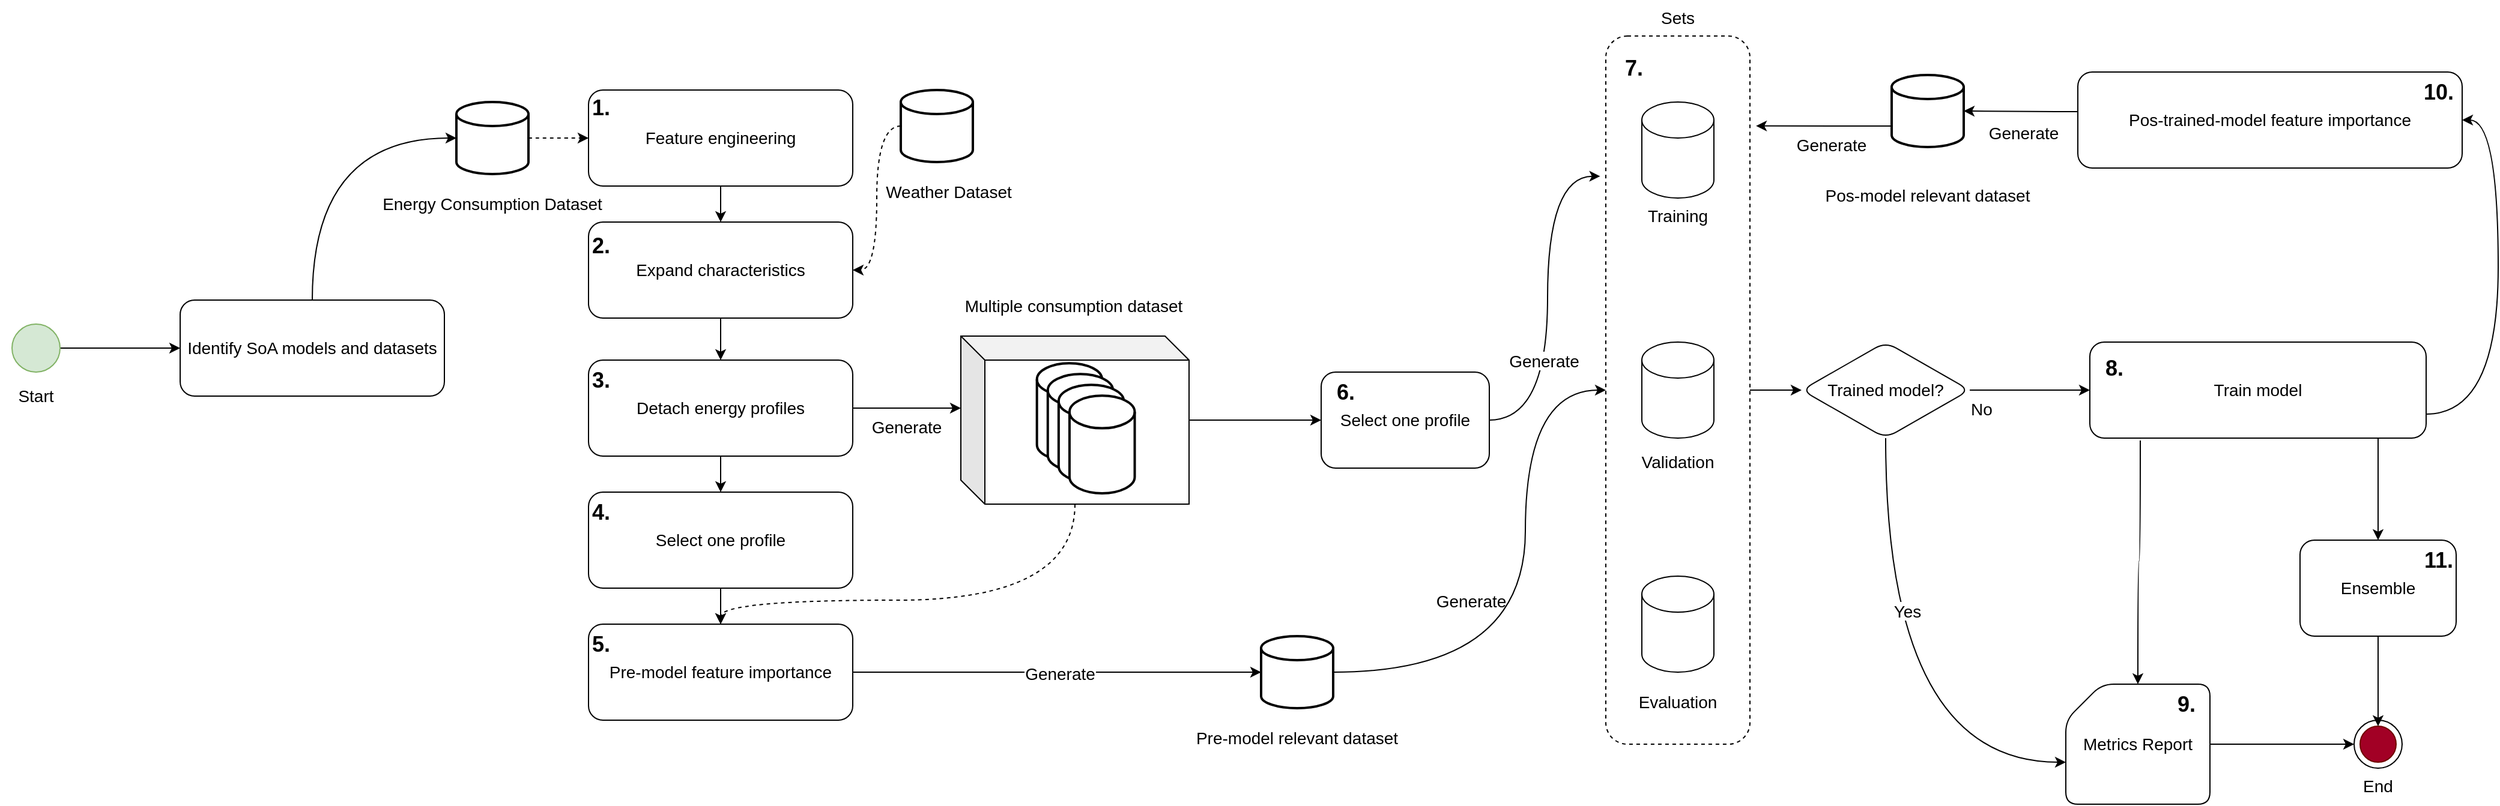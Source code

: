 <mxfile version="20.2.2" type="device" pages="2"><diagram id="8VVDty8L9c7Sc36ll0--" name="Page-1"><mxGraphModel dx="2790" dy="409" grid="1" gridSize="10" guides="1" tooltips="1" connect="1" arrows="1" fold="1" page="1" pageScale="1" pageWidth="2000" pageHeight="750" math="0" shadow="0"><root><mxCell id="0"/><mxCell id="1" parent="0"/><mxCell id="daziuVRdmqYRg4_HLzFx-127" value="" style="edgeStyle=orthogonalEdgeStyle;curved=1;rounded=1;orthogonalLoop=1;jettySize=auto;entryX=0;entryY=0.5;entryDx=0;entryDy=0;entryPerimeter=0;endArrow=classic;endFill=1;exitX=0.5;exitY=0;exitDx=0;exitDy=0;fontSize=14;" parent="1" source="daziuVRdmqYRg4_HLzFx-33" target="daziuVRdmqYRg4_HLzFx-35" edge="1"><mxGeometry relative="1" as="geometry"/></mxCell><mxCell id="daziuVRdmqYRg4_HLzFx-33" value="Identify SoA models and datasets" style="rounded=1;fontSize=14;whiteSpace=wrap;" parent="1" vertex="1"><mxGeometry x="80" y="310" width="220" height="80" as="geometry"/></mxCell><mxCell id="daziuVRdmqYRg4_HLzFx-43" value="" style="group;fontSize=14;whiteSpace=wrap;" parent="1" vertex="1" connectable="0"><mxGeometry x="310" y="145" width="130" height="100" as="geometry"/></mxCell><mxCell id="daziuVRdmqYRg4_HLzFx-35" value="" style="strokeWidth=2;shape=mxgraph.flowchart.database;rounded=1;fontSize=14;whiteSpace=wrap;" parent="daziuVRdmqYRg4_HLzFx-43" vertex="1"><mxGeometry width="60" height="60" as="geometry"/></mxCell><mxCell id="daziuVRdmqYRg4_HLzFx-41" value="Energy Consumption Dataset" style="text;strokeColor=none;fillColor=none;align=center;verticalAlign=middle;rounded=0;fontSize=14;whiteSpace=wrap;" parent="daziuVRdmqYRg4_HLzFx-43" vertex="1"><mxGeometry x="-70" y="70" width="200" height="30" as="geometry"/></mxCell><mxCell id="daziuVRdmqYRg4_HLzFx-45" value="" style="edgeStyle=orthogonalEdgeStyle;curved=1;rounded=1;orthogonalLoop=1;jettySize=auto;dashed=1;entryX=0;entryY=0.5;entryDx=0;entryDy=0;fontSize=14;" parent="1" source="daziuVRdmqYRg4_HLzFx-35" target="daziuVRdmqYRg4_HLzFx-49" edge="1"><mxGeometry relative="1" as="geometry"><mxPoint x="390" y="450.0" as="targetPoint"/></mxGeometry></mxCell><mxCell id="daziuVRdmqYRg4_HLzFx-55" value="" style="edgeStyle=orthogonalEdgeStyle;curved=1;rounded=1;orthogonalLoop=1;jettySize=auto;endArrow=classic;endFill=1;fontSize=14;" parent="1" source="daziuVRdmqYRg4_HLzFx-49" target="daziuVRdmqYRg4_HLzFx-50" edge="1"><mxGeometry relative="1" as="geometry"/></mxCell><mxCell id="daziuVRdmqYRg4_HLzFx-49" value="Feature engineering" style="rounded=1;fontSize=14;whiteSpace=wrap;" parent="1" vertex="1"><mxGeometry x="420" y="135" width="220" height="80" as="geometry"/></mxCell><mxCell id="daziuVRdmqYRg4_HLzFx-60" value="" style="edgeStyle=orthogonalEdgeStyle;curved=1;rounded=1;orthogonalLoop=1;jettySize=auto;entryX=0.5;entryY=0;entryDx=0;entryDy=0;endArrow=classic;endFill=1;fontSize=14;" parent="1" source="daziuVRdmqYRg4_HLzFx-50" target="daziuVRdmqYRg4_HLzFx-61" edge="1"><mxGeometry relative="1" as="geometry"><mxPoint x="530" y="385" as="targetPoint"/></mxGeometry></mxCell><mxCell id="daziuVRdmqYRg4_HLzFx-50" value="Expand characteristics" style="rounded=1;fontSize=14;whiteSpace=wrap;" parent="1" vertex="1"><mxGeometry x="420" y="245" width="220" height="80" as="geometry"/></mxCell><mxCell id="daziuVRdmqYRg4_HLzFx-51" value="" style="group;fontSize=14;whiteSpace=wrap;" parent="1" vertex="1" connectable="0"><mxGeometry x="680" y="135" width="90" height="100" as="geometry"/></mxCell><mxCell id="daziuVRdmqYRg4_HLzFx-52" value="" style="strokeWidth=2;shape=mxgraph.flowchart.database;rounded=1;fontSize=14;whiteSpace=wrap;" parent="daziuVRdmqYRg4_HLzFx-51" vertex="1"><mxGeometry width="60" height="60" as="geometry"/></mxCell><mxCell id="daziuVRdmqYRg4_HLzFx-53" value="Weather Dataset" style="text;strokeColor=none;fillColor=none;align=center;verticalAlign=middle;rounded=0;fontSize=14;whiteSpace=wrap;" parent="daziuVRdmqYRg4_HLzFx-51" vertex="1"><mxGeometry x="-20" y="70" width="120" height="30" as="geometry"/></mxCell><mxCell id="daziuVRdmqYRg4_HLzFx-54" value="" style="edgeStyle=orthogonalEdgeStyle;curved=1;rounded=1;orthogonalLoop=1;jettySize=auto;entryX=1;entryY=0.5;entryDx=0;entryDy=0;endArrow=classic;endFill=1;exitX=0;exitY=0.5;exitDx=0;exitDy=0;exitPerimeter=0;dashed=1;fontSize=14;" parent="1" source="daziuVRdmqYRg4_HLzFx-52" target="daziuVRdmqYRg4_HLzFx-50" edge="1"><mxGeometry relative="1" as="geometry"/></mxCell><mxCell id="daziuVRdmqYRg4_HLzFx-105" value="" style="edgeStyle=orthogonalEdgeStyle;curved=1;rounded=1;orthogonalLoop=1;jettySize=auto;entryX=0.5;entryY=0;entryDx=0;entryDy=0;endArrow=classic;endFill=1;fontSize=14;" parent="1" source="daziuVRdmqYRg4_HLzFx-61" target="daziuVRdmqYRg4_HLzFx-91" edge="1"><mxGeometry relative="1" as="geometry"/></mxCell><mxCell id="daziuVRdmqYRg4_HLzFx-150" value="" style="edgeStyle=orthogonalEdgeStyle;curved=1;rounded=1;orthogonalLoop=1;jettySize=auto;entryX=0;entryY=0;entryDx=0;entryDy=60;entryPerimeter=0;endArrow=classic;endFill=1;fontSize=14;" parent="1" source="daziuVRdmqYRg4_HLzFx-61" target="daziuVRdmqYRg4_HLzFx-80" edge="1"><mxGeometry relative="1" as="geometry"/></mxCell><mxCell id="daziuVRdmqYRg4_HLzFx-61" value="Detach energy profiles" style="rounded=1;fontSize=14;whiteSpace=wrap;" parent="1" vertex="1"><mxGeometry x="420" y="360" width="220" height="80" as="geometry"/></mxCell><mxCell id="daziuVRdmqYRg4_HLzFx-86" value="" style="group;fontSize=14;whiteSpace=wrap;" parent="1" vertex="1" connectable="0"><mxGeometry x="730" y="340" width="190" height="140" as="geometry"/></mxCell><mxCell id="daziuVRdmqYRg4_HLzFx-80" value="" style="shape=cube;boundedLbl=1;backgroundOutline=1;darkOpacity=0.05;darkOpacity2=0.1;rounded=1;fontSize=14;whiteSpace=wrap;" parent="daziuVRdmqYRg4_HLzFx-86" vertex="1"><mxGeometry width="190" height="140" as="geometry"/></mxCell><mxCell id="daziuVRdmqYRg4_HLzFx-85" value="" style="group;fontSize=14;whiteSpace=wrap;" parent="daziuVRdmqYRg4_HLzFx-86" vertex="1" connectable="0"><mxGeometry x="63.333" y="22.581" width="81.429" height="108.387" as="geometry"/></mxCell><mxCell id="daziuVRdmqYRg4_HLzFx-81" value="" style="strokeWidth=2;shape=mxgraph.flowchart.database;rounded=1;fontSize=14;whiteSpace=wrap;" parent="daziuVRdmqYRg4_HLzFx-85" vertex="1"><mxGeometry width="54.286" height="81.29" as="geometry"/></mxCell><mxCell id="daziuVRdmqYRg4_HLzFx-82" value="" style="strokeWidth=2;shape=mxgraph.flowchart.database;rounded=1;fontSize=14;whiteSpace=wrap;" parent="daziuVRdmqYRg4_HLzFx-85" vertex="1"><mxGeometry x="9.048" y="9.032" width="54.286" height="81.29" as="geometry"/></mxCell><mxCell id="daziuVRdmqYRg4_HLzFx-83" value="" style="strokeWidth=2;shape=mxgraph.flowchart.database;rounded=1;fontSize=14;whiteSpace=wrap;" parent="daziuVRdmqYRg4_HLzFx-85" vertex="1"><mxGeometry x="18.095" y="18.065" width="54.286" height="81.29" as="geometry"/></mxCell><mxCell id="daziuVRdmqYRg4_HLzFx-84" value="" style="strokeWidth=2;shape=mxgraph.flowchart.database;rounded=1;fontSize=14;whiteSpace=wrap;" parent="daziuVRdmqYRg4_HLzFx-85" vertex="1"><mxGeometry x="27.143" y="27.097" width="54.286" height="81.29" as="geometry"/></mxCell><mxCell id="daziuVRdmqYRg4_HLzFx-87" value="Multiple consumption dataset" style="text;strokeColor=none;fillColor=none;align=center;verticalAlign=middle;rounded=0;fontSize=14;whiteSpace=wrap;" parent="1" vertex="1"><mxGeometry x="708" y="300" width="232" height="30" as="geometry"/></mxCell><mxCell id="daziuVRdmqYRg4_HLzFx-106" value="" style="edgeStyle=orthogonalEdgeStyle;curved=1;rounded=1;orthogonalLoop=1;jettySize=auto;entryX=0.5;entryY=0;entryDx=0;entryDy=0;endArrow=classic;endFill=1;fontSize=14;" parent="1" source="daziuVRdmqYRg4_HLzFx-91" target="daziuVRdmqYRg4_HLzFx-94" edge="1"><mxGeometry relative="1" as="geometry"/></mxCell><mxCell id="daziuVRdmqYRg4_HLzFx-91" value="Select one profile" style="rounded=1;fontSize=14;whiteSpace=wrap;" parent="1" vertex="1"><mxGeometry x="420" y="470" width="220" height="80" as="geometry"/></mxCell><mxCell id="daziuVRdmqYRg4_HLzFx-155" value="" style="edgeStyle=orthogonalEdgeStyle;curved=1;rounded=1;orthogonalLoop=1;jettySize=auto;entryX=0;entryY=0.5;entryDx=0;entryDy=0;entryPerimeter=0;endArrow=classic;endFill=1;fontSize=14;" parent="1" source="daziuVRdmqYRg4_HLzFx-94" target="daziuVRdmqYRg4_HLzFx-103" edge="1"><mxGeometry relative="1" as="geometry"/></mxCell><mxCell id="daziuVRdmqYRg4_HLzFx-156" value="Generate" style="edgeLabel;align=center;verticalAlign=middle;resizable=0;points=[];fontSize=14;" parent="daziuVRdmqYRg4_HLzFx-155" vertex="1" connectable="0"><mxGeometry x="-0.121" y="-3" relative="1" as="geometry"><mxPoint x="23" y="-3" as="offset"/></mxGeometry></mxCell><mxCell id="daziuVRdmqYRg4_HLzFx-94" value="Pre-model feature importance" style="rounded=1;fontSize=14;whiteSpace=wrap;" parent="1" vertex="1"><mxGeometry x="420" y="580" width="220" height="80" as="geometry"/></mxCell><mxCell id="daziuVRdmqYRg4_HLzFx-102" value="" style="group;fontSize=14;whiteSpace=wrap;" parent="1" vertex="1" connectable="0"><mxGeometry x="980" y="590" width="120" height="100" as="geometry"/></mxCell><mxCell id="daziuVRdmqYRg4_HLzFx-103" value="" style="strokeWidth=2;shape=mxgraph.flowchart.database;rounded=1;fontSize=14;whiteSpace=wrap;" parent="daziuVRdmqYRg4_HLzFx-102" vertex="1"><mxGeometry width="60" height="60" as="geometry"/></mxCell><mxCell id="daziuVRdmqYRg4_HLzFx-104" value="Pre-model relevant dataset" style="text;strokeColor=none;fillColor=none;align=center;verticalAlign=middle;rounded=0;fontSize=14;whiteSpace=wrap;" parent="daziuVRdmqYRg4_HLzFx-102" vertex="1"><mxGeometry x="-60" y="70" width="180" height="30" as="geometry"/></mxCell><mxCell id="daziuVRdmqYRg4_HLzFx-110" value="" style="edgeStyle=orthogonalEdgeStyle;curved=1;rounded=1;orthogonalLoop=1;jettySize=auto;entryX=0.5;entryY=0;entryDx=0;entryDy=0;dashed=1;endArrow=classic;endFill=1;fontSize=14;" parent="1" source="daziuVRdmqYRg4_HLzFx-80" target="daziuVRdmqYRg4_HLzFx-94" edge="1"><mxGeometry relative="1" as="geometry"><Array as="points"><mxPoint x="825" y="560"/><mxPoint x="530" y="560"/></Array></mxGeometry></mxCell><mxCell id="daziuVRdmqYRg4_HLzFx-136" value="" style="edgeStyle=orthogonalEdgeStyle;curved=1;rounded=1;orthogonalLoop=1;jettySize=auto;entryX=0;entryY=0.5;entryDx=0;entryDy=0;endArrow=classic;endFill=1;fontSize=14;" parent="1" source="daziuVRdmqYRg4_HLzFx-111" target="daziuVRdmqYRg4_HLzFx-129" edge="1"><mxGeometry relative="1" as="geometry"/></mxCell><mxCell id="daziuVRdmqYRg4_HLzFx-111" value="" style="rounded=1;dashed=1;rotation=0;fontSize=14;whiteSpace=wrap;" parent="1" vertex="1"><mxGeometry x="1267" y="90" width="120" height="590" as="geometry"/></mxCell><mxCell id="daziuVRdmqYRg4_HLzFx-153" value="" style="edgeStyle=orthogonalEdgeStyle;curved=1;rounded=1;orthogonalLoop=1;jettySize=auto;endArrow=classic;endFill=1;entryX=-0.039;entryY=0.198;entryDx=0;entryDy=0;entryPerimeter=0;fontSize=14;" parent="1" source="daziuVRdmqYRg4_HLzFx-112" target="daziuVRdmqYRg4_HLzFx-111" edge="1"><mxGeometry relative="1" as="geometry"/></mxCell><mxCell id="daziuVRdmqYRg4_HLzFx-154" value="Generate" style="edgeLabel;align=center;verticalAlign=middle;resizable=0;points=[];fontSize=14;" parent="daziuVRdmqYRg4_HLzFx-153" vertex="1" connectable="0"><mxGeometry x="-0.33" y="3" relative="1" as="geometry"><mxPoint as="offset"/></mxGeometry></mxCell><mxCell id="daziuVRdmqYRg4_HLzFx-112" value="Select one profile" style="rounded=1;fontSize=14;whiteSpace=wrap;" parent="1" vertex="1"><mxGeometry x="1030" y="370" width="140" height="80" as="geometry"/></mxCell><mxCell id="daziuVRdmqYRg4_HLzFx-118" value="" style="shape=cylinder3;boundedLbl=1;backgroundOutline=1;size=15;rounded=1;fontSize=14;whiteSpace=wrap;" parent="1" vertex="1"><mxGeometry x="1297" y="145" width="60" height="80" as="geometry"/></mxCell><mxCell id="daziuVRdmqYRg4_HLzFx-119" value="" style="shape=cylinder3;boundedLbl=1;backgroundOutline=1;size=15;rounded=1;fontSize=14;whiteSpace=wrap;" parent="1" vertex="1"><mxGeometry x="1297" y="345" width="60" height="80" as="geometry"/></mxCell><mxCell id="daziuVRdmqYRg4_HLzFx-120" value="" style="shape=cylinder3;boundedLbl=1;backgroundOutline=1;size=15;rounded=1;fontSize=14;whiteSpace=wrap;" parent="1" vertex="1"><mxGeometry x="1297" y="540" width="60" height="80" as="geometry"/></mxCell><mxCell id="daziuVRdmqYRg4_HLzFx-123" value="Sets" style="text;strokeColor=none;fillColor=none;align=center;verticalAlign=middle;rounded=0;fontSize=14;whiteSpace=wrap;" parent="1" vertex="1"><mxGeometry x="1297" y="60" width="60" height="30" as="geometry"/></mxCell><mxCell id="daziuVRdmqYRg4_HLzFx-124" value="Training" style="text;strokeColor=none;fillColor=none;align=center;verticalAlign=middle;rounded=0;fontSize=14;whiteSpace=wrap;" parent="1" vertex="1"><mxGeometry x="1297" y="225" width="60" height="30" as="geometry"/></mxCell><mxCell id="daziuVRdmqYRg4_HLzFx-125" value="Validation" style="text;strokeColor=none;fillColor=none;align=center;verticalAlign=middle;rounded=0;fontSize=14;whiteSpace=wrap;" parent="1" vertex="1"><mxGeometry x="1297" y="430" width="60" height="30" as="geometry"/></mxCell><mxCell id="daziuVRdmqYRg4_HLzFx-126" value="Evaluation" style="text;strokeColor=none;fillColor=none;align=center;verticalAlign=middle;rounded=0;fontSize=14;whiteSpace=wrap;" parent="1" vertex="1"><mxGeometry x="1297" y="630" width="60" height="30" as="geometry"/></mxCell><mxCell id="daziuVRdmqYRg4_HLzFx-139" value="" style="edgeStyle=orthogonalEdgeStyle;curved=1;rounded=1;orthogonalLoop=1;jettySize=auto;endArrow=classic;endFill=1;fontSize=14;exitX=0.15;exitY=1.025;exitDx=0;exitDy=0;exitPerimeter=0;" parent="1" source="daziuVRdmqYRg4_HLzFx-128" target="daziuVRdmqYRg4_HLzFx-148" edge="1"><mxGeometry relative="1" as="geometry"><mxPoint x="1700" y="560.0" as="targetPoint"/></mxGeometry></mxCell><mxCell id="daziuVRdmqYRg4_HLzFx-149" value="" style="edgeStyle=orthogonalEdgeStyle;curved=1;rounded=1;orthogonalLoop=1;jettySize=auto;entryX=1;entryY=0.5;entryDx=0;entryDy=0;endArrow=classic;endFill=1;exitX=1;exitY=0.75;exitDx=0;exitDy=0;" parent="1" source="daziuVRdmqYRg4_HLzFx-128" target="daziuVRdmqYRg4_HLzFx-132" edge="1"><mxGeometry relative="1" as="geometry"><Array as="points"><mxPoint x="2010" y="405"/><mxPoint x="2010" y="160"/></Array></mxGeometry></mxCell><mxCell id="gOKuqeI4Uax0LnD0tywH-5" style="edgeStyle=orthogonalEdgeStyle;rounded=0;orthogonalLoop=1;jettySize=auto;html=1;entryX=0.5;entryY=0;entryDx=0;entryDy=0;" edge="1" parent="1" source="daziuVRdmqYRg4_HLzFx-128" target="gOKuqeI4Uax0LnD0tywH-1"><mxGeometry relative="1" as="geometry"><Array as="points"><mxPoint x="1910" y="440"/><mxPoint x="1910" y="440"/></Array></mxGeometry></mxCell><mxCell id="daziuVRdmqYRg4_HLzFx-128" value="Train model" style="rounded=1;fontSize=14;whiteSpace=wrap;" parent="1" vertex="1"><mxGeometry x="1670" y="345" width="280" height="80" as="geometry"/></mxCell><mxCell id="daziuVRdmqYRg4_HLzFx-137" value="" style="edgeStyle=orthogonalEdgeStyle;curved=1;rounded=1;orthogonalLoop=1;jettySize=auto;entryX=0;entryY=0;entryDx=0;entryDy=65;endArrow=classic;endFill=1;exitX=0.5;exitY=1;exitDx=0;exitDy=0;entryPerimeter=0;fontSize=14;" parent="1" source="daziuVRdmqYRg4_HLzFx-129" target="daziuVRdmqYRg4_HLzFx-148" edge="1"><mxGeometry relative="1" as="geometry"><mxPoint x="1630" y="600.0" as="targetPoint"/></mxGeometry></mxCell><mxCell id="daziuVRdmqYRg4_HLzFx-146" value="Yes" style="edgeLabel;align=center;verticalAlign=middle;resizable=0;points=[];fontSize=14;" parent="daziuVRdmqYRg4_HLzFx-137" vertex="1" connectable="0"><mxGeometry x="-0.318" y="18" relative="1" as="geometry"><mxPoint as="offset"/></mxGeometry></mxCell><mxCell id="daziuVRdmqYRg4_HLzFx-138" value="" style="edgeStyle=orthogonalEdgeStyle;curved=1;rounded=1;orthogonalLoop=1;jettySize=auto;entryX=0;entryY=0.5;entryDx=0;entryDy=0;endArrow=classic;endFill=1;fontSize=14;" parent="1" source="daziuVRdmqYRg4_HLzFx-129" target="daziuVRdmqYRg4_HLzFx-128" edge="1"><mxGeometry relative="1" as="geometry"/></mxCell><mxCell id="daziuVRdmqYRg4_HLzFx-129" value="Trained model?" style="rhombus;rounded=1;fontSize=14;whiteSpace=wrap;" parent="1" vertex="1"><mxGeometry x="1430" y="345" width="140" height="80" as="geometry"/></mxCell><mxCell id="daziuVRdmqYRg4_HLzFx-159" value="" style="edgeStyle=orthogonalEdgeStyle;curved=1;rounded=1;orthogonalLoop=1;jettySize=auto;entryX=1;entryY=0.5;entryDx=0;entryDy=0;entryPerimeter=0;endArrow=classic;endFill=1;fontSize=14;" parent="1" source="daziuVRdmqYRg4_HLzFx-132" target="daziuVRdmqYRg4_HLzFx-134" edge="1"><mxGeometry relative="1" as="geometry"><Array as="points"><mxPoint x="1620" y="153"/><mxPoint x="1620" y="153"/></Array></mxGeometry></mxCell><mxCell id="daziuVRdmqYRg4_HLzFx-132" value="Pos-trained-model feature importance" style="rounded=1;fontSize=14;whiteSpace=wrap;" parent="1" vertex="1"><mxGeometry x="1660" y="120" width="320" height="80" as="geometry"/></mxCell><mxCell id="daziuVRdmqYRg4_HLzFx-133" value="" style="group;fontSize=14;whiteSpace=wrap;" parent="1" vertex="1" connectable="0"><mxGeometry x="1505" y="122.5" width="130" height="115" as="geometry"/></mxCell><mxCell id="daziuVRdmqYRg4_HLzFx-134" value="" style="strokeWidth=2;shape=mxgraph.flowchart.database;rounded=1;fontSize=14;whiteSpace=wrap;" parent="daziuVRdmqYRg4_HLzFx-133" vertex="1"><mxGeometry width="60" height="60" as="geometry"/></mxCell><mxCell id="daziuVRdmqYRg4_HLzFx-135" value="Pos-model relevant dataset" style="text;strokeColor=none;fillColor=none;align=center;verticalAlign=middle;rounded=0;fontSize=14;whiteSpace=wrap;" parent="daziuVRdmqYRg4_HLzFx-133" vertex="1"><mxGeometry x="-70" y="85" width="200" height="30" as="geometry"/></mxCell><mxCell id="daziuVRdmqYRg4_HLzFx-147" value="No" style="text;align=center;verticalAlign=middle;resizable=0;points=[];autosize=1;strokeColor=none;fillColor=none;fontSize=14;" parent="1" vertex="1"><mxGeometry x="1565" y="390" width="30" height="20" as="geometry"/></mxCell><mxCell id="FNtQi8-m2XDoJdBZexKS-7" style="edgeStyle=orthogonalEdgeStyle;rounded=0;orthogonalLoop=1;jettySize=auto;html=0;entryX=0;entryY=0.5;entryDx=0;entryDy=0;fontSize=14;" parent="1" source="daziuVRdmqYRg4_HLzFx-148" target="FNtQi8-m2XDoJdBZexKS-9" edge="1"><mxGeometry relative="1" as="geometry"><mxPoint x="1970" y="610" as="targetPoint"/></mxGeometry></mxCell><mxCell id="daziuVRdmqYRg4_HLzFx-148" value="Metrics Report" style="shape=card;rounded=1;fontSize=14;whiteSpace=wrap;" parent="1" vertex="1"><mxGeometry x="1650" y="630" width="120" height="100" as="geometry"/></mxCell><mxCell id="daziuVRdmqYRg4_HLzFx-151" value="Generate" style="text;align=center;verticalAlign=middle;resizable=0;points=[];autosize=1;strokeColor=none;fillColor=none;fontSize=14;" parent="1" vertex="1"><mxGeometry x="650" y="405" width="70" height="20" as="geometry"/></mxCell><mxCell id="daziuVRdmqYRg4_HLzFx-152" value="" style="edgeStyle=orthogonalEdgeStyle;curved=1;rounded=1;orthogonalLoop=1;jettySize=auto;entryX=0;entryY=0.5;entryDx=0;entryDy=0;endArrow=classic;endFill=1;fontSize=14;" parent="1" source="daziuVRdmqYRg4_HLzFx-80" target="daziuVRdmqYRg4_HLzFx-112" edge="1"><mxGeometry relative="1" as="geometry"/></mxCell><mxCell id="daziuVRdmqYRg4_HLzFx-157" value="" style="edgeStyle=orthogonalEdgeStyle;curved=1;rounded=1;orthogonalLoop=1;jettySize=auto;endArrow=classic;endFill=1;fontSize=14;" parent="1" source="daziuVRdmqYRg4_HLzFx-103" target="daziuVRdmqYRg4_HLzFx-111" edge="1"><mxGeometry relative="1" as="geometry"><Array as="points"><mxPoint x="1200" y="620"/><mxPoint x="1200" y="385"/></Array></mxGeometry></mxCell><mxCell id="daziuVRdmqYRg4_HLzFx-158" value="Generate" style="text;align=center;verticalAlign=middle;resizable=0;points=[];autosize=1;strokeColor=none;fillColor=none;fontSize=14;" parent="1" vertex="1"><mxGeometry x="1120" y="550" width="70" height="20" as="geometry"/></mxCell><mxCell id="daziuVRdmqYRg4_HLzFx-160" value="Generate" style="text;align=center;verticalAlign=middle;resizable=0;points=[];autosize=1;strokeColor=none;fillColor=none;fontSize=14;" parent="1" vertex="1"><mxGeometry x="1580" y="160" width="70" height="20" as="geometry"/></mxCell><mxCell id="daziuVRdmqYRg4_HLzFx-161" value="" style="edgeStyle=orthogonalEdgeStyle;curved=1;rounded=1;orthogonalLoop=1;jettySize=auto;endArrow=classic;endFill=1;entryX=1.042;entryY=0.127;entryDx=0;entryDy=0;entryPerimeter=0;fontSize=14;" parent="1" source="daziuVRdmqYRg4_HLzFx-134" target="daziuVRdmqYRg4_HLzFx-111" edge="1"><mxGeometry relative="1" as="geometry"><Array as="points"><mxPoint x="1480" y="165"/><mxPoint x="1480" y="165"/></Array></mxGeometry></mxCell><mxCell id="daziuVRdmqYRg4_HLzFx-162" value="Generate" style="text;align=center;verticalAlign=middle;resizable=0;points=[];autosize=1;strokeColor=none;fillColor=none;fontSize=14;" parent="1" vertex="1"><mxGeometry x="1420" y="170" width="70" height="20" as="geometry"/></mxCell><mxCell id="FNtQi8-m2XDoJdBZexKS-6" style="edgeStyle=orthogonalEdgeStyle;rounded=0;orthogonalLoop=1;jettySize=auto;html=0;entryX=0;entryY=0.5;entryDx=0;entryDy=0;fontSize=14;" parent="1" source="FNtQi8-m2XDoJdBZexKS-5" target="daziuVRdmqYRg4_HLzFx-33" edge="1"><mxGeometry relative="1" as="geometry"/></mxCell><mxCell id="FNtQi8-m2XDoJdBZexKS-5" value="" style="ellipse;whiteSpace=wrap;html=1;aspect=fixed;fontSize=14;fillColor=#d5e8d4;strokeColor=#82b366;" parent="1" vertex="1"><mxGeometry x="-60" y="330" width="40" height="40" as="geometry"/></mxCell><mxCell id="FNtQi8-m2XDoJdBZexKS-8" value="Start" style="text;html=1;strokeColor=none;fillColor=none;align=center;verticalAlign=middle;whiteSpace=wrap;rounded=0;fontSize=14;" parent="1" vertex="1"><mxGeometry x="-70" y="375" width="60" height="30" as="geometry"/></mxCell><mxCell id="FNtQi8-m2XDoJdBZexKS-11" value="" style="group" parent="1" vertex="1" connectable="0"><mxGeometry x="1890" y="660" width="40" height="40" as="geometry"/></mxCell><mxCell id="FNtQi8-m2XDoJdBZexKS-9" value="" style="ellipse;whiteSpace=wrap;html=1;aspect=fixed;fontSize=14;" parent="FNtQi8-m2XDoJdBZexKS-11" vertex="1"><mxGeometry width="40" height="40" as="geometry"/></mxCell><mxCell id="FNtQi8-m2XDoJdBZexKS-10" value="" style="ellipse;whiteSpace=wrap;html=1;aspect=fixed;fontSize=14;fillColor=#a20025;strokeColor=#6F0000;fontColor=#ffffff;" parent="FNtQi8-m2XDoJdBZexKS-11" vertex="1"><mxGeometry x="5" y="5" width="30" height="30" as="geometry"/></mxCell><mxCell id="FNtQi8-m2XDoJdBZexKS-13" value="End" style="text;html=1;strokeColor=none;fillColor=none;align=center;verticalAlign=middle;whiteSpace=wrap;rounded=0;fontSize=14;" parent="1" vertex="1"><mxGeometry x="1880" y="700" width="60" height="30" as="geometry"/></mxCell><mxCell id="AbvZRNMZl8T1Z0Is53i1-1" value="&lt;font style=&quot;font-size: 18px;&quot;&gt;1.&lt;/font&gt;" style="text;strokeColor=none;fillColor=none;html=1;fontSize=24;fontStyle=1;verticalAlign=middle;align=center;" parent="1" vertex="1"><mxGeometry x="400" y="122.5" width="60" height="50" as="geometry"/></mxCell><mxCell id="AbvZRNMZl8T1Z0Is53i1-2" value="&lt;font style=&quot;font-size: 18px;&quot;&gt;2.&lt;/font&gt;" style="text;strokeColor=none;fillColor=none;html=1;fontSize=24;fontStyle=1;verticalAlign=middle;align=center;" parent="1" vertex="1"><mxGeometry x="400" y="237.5" width="60" height="50" as="geometry"/></mxCell><mxCell id="AbvZRNMZl8T1Z0Is53i1-3" value="&lt;font style=&quot;font-size: 18px;&quot;&gt;3.&lt;/font&gt;" style="text;strokeColor=none;fillColor=none;html=1;fontSize=24;fontStyle=1;verticalAlign=middle;align=center;" parent="1" vertex="1"><mxGeometry x="400" y="350" width="60" height="50" as="geometry"/></mxCell><mxCell id="AbvZRNMZl8T1Z0Is53i1-4" value="&lt;font style=&quot;font-size: 18px;&quot;&gt;4.&lt;/font&gt;" style="text;strokeColor=none;fillColor=none;html=1;fontSize=24;fontStyle=1;verticalAlign=middle;align=center;" parent="1" vertex="1"><mxGeometry x="400" y="460" width="60" height="50" as="geometry"/></mxCell><mxCell id="AbvZRNMZl8T1Z0Is53i1-5" value="&lt;font style=&quot;font-size: 18px;&quot;&gt;5.&lt;/font&gt;" style="text;strokeColor=none;fillColor=none;html=1;fontSize=24;fontStyle=1;verticalAlign=middle;align=center;" parent="1" vertex="1"><mxGeometry x="400" y="570" width="60" height="50" as="geometry"/></mxCell><mxCell id="AbvZRNMZl8T1Z0Is53i1-6" value="&lt;font style=&quot;font-size: 18px;&quot;&gt;6.&lt;/font&gt;" style="text;strokeColor=none;fillColor=none;html=1;fontSize=24;fontStyle=1;verticalAlign=middle;align=center;" parent="1" vertex="1"><mxGeometry x="1020" y="360" width="60" height="50" as="geometry"/></mxCell><mxCell id="AbvZRNMZl8T1Z0Is53i1-7" value="&lt;font style=&quot;font-size: 18px;&quot;&gt;7.&lt;/font&gt;" style="text;strokeColor=none;fillColor=none;html=1;fontSize=24;fontStyle=1;verticalAlign=middle;align=center;" parent="1" vertex="1"><mxGeometry x="1260" y="90" width="60" height="50" as="geometry"/></mxCell><mxCell id="AbvZRNMZl8T1Z0Is53i1-8" value="&lt;font style=&quot;font-size: 18px;&quot;&gt;8.&lt;/font&gt;" style="text;strokeColor=none;fillColor=none;html=1;fontSize=24;fontStyle=1;verticalAlign=middle;align=center;" parent="1" vertex="1"><mxGeometry x="1660" y="340" width="60" height="50" as="geometry"/></mxCell><mxCell id="AbvZRNMZl8T1Z0Is53i1-9" value="&lt;font style=&quot;font-size: 18px;&quot;&gt;9.&lt;/font&gt;" style="text;strokeColor=none;fillColor=none;html=1;fontSize=24;fontStyle=1;verticalAlign=middle;align=center;" parent="1" vertex="1"><mxGeometry x="1720" y="620" width="60" height="50" as="geometry"/></mxCell><mxCell id="AbvZRNMZl8T1Z0Is53i1-10" value="&lt;font style=&quot;font-size: 18px;&quot;&gt;10.&lt;/font&gt;" style="text;strokeColor=none;fillColor=none;html=1;fontSize=24;fontStyle=1;verticalAlign=middle;align=center;" parent="1" vertex="1"><mxGeometry x="1930" y="110" width="60" height="50" as="geometry"/></mxCell><mxCell id="gOKuqeI4Uax0LnD0tywH-6" style="edgeStyle=orthogonalEdgeStyle;rounded=0;orthogonalLoop=1;jettySize=auto;html=1;entryX=0.5;entryY=0;entryDx=0;entryDy=0;" edge="1" parent="1" source="gOKuqeI4Uax0LnD0tywH-1" target="FNtQi8-m2XDoJdBZexKS-10"><mxGeometry relative="1" as="geometry"/></mxCell><mxCell id="gOKuqeI4Uax0LnD0tywH-1" value="Ensemble" style="rounded=1;fontSize=14;whiteSpace=wrap;" vertex="1" parent="1"><mxGeometry x="1845" y="510" width="130" height="80" as="geometry"/></mxCell><mxCell id="S-_qc2TFRVsSYwg-hVVg-1" value="&lt;font style=&quot;font-size: 18px;&quot;&gt;11.&lt;/font&gt;" style="text;strokeColor=none;fillColor=none;html=1;fontSize=24;fontStyle=1;verticalAlign=middle;align=center;" vertex="1" parent="1"><mxGeometry x="1930" y="500" width="60" height="50" as="geometry"/></mxCell></root></mxGraphModel></diagram><diagram id="4YPew4wVbZF7xVmcP6Dy" name="Page-2"><mxGraphModel dx="981" dy="508" grid="1" gridSize="10" guides="1" tooltips="1" connect="1" arrows="1" fold="1" page="1" pageScale="1" pageWidth="2000" pageHeight="750" math="0" shadow="0"><root><mxCell id="0"/><mxCell id="1" parent="0"/><mxCell id="dp5eIWNv-eoiZyD9ZHAw-4" value="" style="edgeStyle=orthogonalEdgeStyle;rounded=0;orthogonalLoop=1;jettySize=auto;html=1;fontSize=18;" parent="1" source="iKS_EEYmsjKd8AKLZSD_-1" target="dp5eIWNv-eoiZyD9ZHAw-3" edge="1"><mxGeometry relative="1" as="geometry"/></mxCell><mxCell id="iKS_EEYmsjKd8AKLZSD_-1" value="1. SoA Research" style="rounded=1;whiteSpace=wrap;html=1;fontSize=18;" parent="1" vertex="1"><mxGeometry x="160" y="100" width="170" height="60" as="geometry"/></mxCell><mxCell id="dp5eIWNv-eoiZyD9ZHAw-1" value="Identify regression models" style="whiteSpace=wrap;html=1;shape=partialRectangle;top=0;left=0;bottom=1;right=0;points=[[0,1],[1,1]];fillColor=none;align=center;verticalAlign=bottom;routingCenterY=0.5;snapToPoint=1;recursiveResize=0;autosize=1;treeFolding=1;treeMoving=1;newEdgeStyle={&quot;edgeStyle&quot;:&quot;entityRelationEdgeStyle&quot;,&quot;startArrow&quot;:&quot;none&quot;,&quot;endArrow&quot;:&quot;none&quot;,&quot;segment&quot;:10,&quot;curved&quot;:1};fontSize=12;" parent="1" vertex="1"><mxGeometry x="250" y="200" width="180" height="20" as="geometry"/></mxCell><mxCell id="dp5eIWNv-eoiZyD9ZHAw-2" value="" style="edgeStyle=entityRelationEdgeStyle;startArrow=none;endArrow=none;segment=10;rounded=1;fontSize=18;verticalAlign=middle;entryX=0;entryY=1;entryDx=0;entryDy=0;exitX=0.25;exitY=1;exitDx=0;exitDy=0;" parent="1" source="iKS_EEYmsjKd8AKLZSD_-1" target="dp5eIWNv-eoiZyD9ZHAw-1" edge="1"><mxGeometry relative="1" as="geometry"><mxPoint x="130" y="170" as="sourcePoint"/><mxPoint x="240" y="240" as="targetPoint"/></mxGeometry></mxCell><mxCell id="qJS5dpOfqwBOVvgNwM9c-2" value="" style="edgeStyle=orthogonalEdgeStyle;rounded=1;orthogonalLoop=1;jettySize=auto;html=1;fontSize=12;" parent="1" source="dp5eIWNv-eoiZyD9ZHAw-3" target="qJS5dpOfqwBOVvgNwM9c-1" edge="1"><mxGeometry relative="1" as="geometry"/></mxCell><mxCell id="dp5eIWNv-eoiZyD9ZHAw-3" value="2. Preprocessing" style="whiteSpace=wrap;html=1;fontSize=18;rounded=1;" parent="1" vertex="1"><mxGeometry x="490" y="100" width="160" height="60" as="geometry"/></mxCell><mxCell id="O6dEik4JbGV4Y4lUoQJq-2" value="Feature engineering techniques" style="whiteSpace=wrap;html=1;shape=partialRectangle;top=0;left=0;bottom=1;right=0;points=[[0,1],[1,1]];fillColor=none;align=center;verticalAlign=bottom;routingCenterY=0.5;snapToPoint=1;recursiveResize=0;autosize=1;treeFolding=1;treeMoving=1;newEdgeStyle={&quot;edgeStyle&quot;:&quot;entityRelationEdgeStyle&quot;,&quot;startArrow&quot;:&quot;none&quot;,&quot;endArrow&quot;:&quot;none&quot;,&quot;segment&quot;:10,&quot;curved&quot;:1};fontSize=12;" parent="1" vertex="1"><mxGeometry x="610" y="230" width="200" height="20" as="geometry"/></mxCell><mxCell id="O6dEik4JbGV4Y4lUoQJq-3" value="" style="edgeStyle=entityRelationEdgeStyle;startArrow=none;endArrow=none;segment=10;rounded=1;fontSize=12;exitX=0.5;exitY=1;exitDx=0;exitDy=0;" parent="1" source="dp5eIWNv-eoiZyD9ZHAw-3" target="O6dEik4JbGV4Y4lUoQJq-2" edge="1"><mxGeometry relative="1" as="geometry"><mxPoint x="620" y="200" as="sourcePoint"/></mxGeometry></mxCell><mxCell id="KiqW8AdsCIyi9aP1QrK0-2" value="Expand characteristics" style="whiteSpace=wrap;html=1;shape=partialRectangle;top=0;left=0;bottom=1;right=0;points=[[0,1],[1,1]];fillColor=none;align=center;verticalAlign=bottom;routingCenterY=0.5;snapToPoint=1;recursiveResize=0;autosize=1;treeFolding=1;treeMoving=1;newEdgeStyle={&quot;edgeStyle&quot;:&quot;entityRelationEdgeStyle&quot;,&quot;startArrow&quot;:&quot;none&quot;,&quot;endArrow&quot;:&quot;none&quot;,&quot;segment&quot;:10,&quot;curved&quot;:1};fontSize=12;" parent="1" vertex="1"><mxGeometry x="610" y="210" width="150" height="20" as="geometry"/></mxCell><mxCell id="KiqW8AdsCIyi9aP1QrK0-3" value="" style="edgeStyle=entityRelationEdgeStyle;startArrow=none;endArrow=none;segment=10;rounded=1;fontSize=12;exitX=0.5;exitY=1;exitDx=0;exitDy=0;" parent="1" source="dp5eIWNv-eoiZyD9ZHAw-3" target="KiqW8AdsCIyi9aP1QrK0-2" edge="1"><mxGeometry relative="1" as="geometry"><mxPoint x="620" y="200" as="sourcePoint"/></mxGeometry></mxCell><mxCell id="KiqW8AdsCIyi9aP1QrK0-5" value="Detach profiles" style="whiteSpace=wrap;html=1;shape=partialRectangle;top=0;left=0;bottom=1;right=0;points=[[0,1],[1,1]];fillColor=none;align=center;verticalAlign=bottom;routingCenterY=0.5;snapToPoint=1;recursiveResize=0;autosize=1;treeFolding=1;treeMoving=1;newEdgeStyle={&quot;edgeStyle&quot;:&quot;entityRelationEdgeStyle&quot;,&quot;startArrow&quot;:&quot;none&quot;,&quot;endArrow&quot;:&quot;none&quot;,&quot;segment&quot;:10,&quot;curved&quot;:1};fontSize=12;" parent="1" vertex="1"><mxGeometry x="610" y="190" width="110" height="20" as="geometry"/></mxCell><mxCell id="KiqW8AdsCIyi9aP1QrK0-6" value="" style="edgeStyle=entityRelationEdgeStyle;startArrow=none;endArrow=none;segment=10;rounded=1;fontSize=12;exitX=0.5;exitY=1;exitDx=0;exitDy=0;" parent="1" source="dp5eIWNv-eoiZyD9ZHAw-3" target="KiqW8AdsCIyi9aP1QrK0-5" edge="1"><mxGeometry relative="1" as="geometry"><mxPoint x="580" y="160" as="sourcePoint"/></mxGeometry></mxCell><mxCell id="fzoeClnOXsUs4edl-x3a-1" value="Preprocessing feature importance" style="whiteSpace=wrap;html=1;shape=partialRectangle;top=0;left=0;bottom=1;right=0;points=[[0,1],[1,1]];fillColor=none;align=center;verticalAlign=bottom;routingCenterY=0.5;snapToPoint=1;recursiveResize=0;autosize=1;treeFolding=1;treeMoving=1;newEdgeStyle={&quot;edgeStyle&quot;:&quot;entityRelationEdgeStyle&quot;,&quot;startArrow&quot;:&quot;none&quot;,&quot;endArrow&quot;:&quot;none&quot;,&quot;segment&quot;:10,&quot;curved&quot;:1};fontSize=12;" parent="1" vertex="1"><mxGeometry x="610" y="250" width="210" height="20" as="geometry"/></mxCell><mxCell id="fzoeClnOXsUs4edl-x3a-2" value="" style="edgeStyle=entityRelationEdgeStyle;startArrow=none;endArrow=none;segment=10;rounded=1;fontSize=12;exitX=0.5;exitY=1;exitDx=0;exitDy=0;" parent="1" source="dp5eIWNv-eoiZyD9ZHAw-3" target="fzoeClnOXsUs4edl-x3a-1" edge="1"><mxGeometry relative="1" as="geometry"><mxPoint x="585" y="500" as="sourcePoint"/></mxGeometry></mxCell><mxCell id="O3kMXopLx3g063iN8nzf-2" value="" style="edgeStyle=orthogonalEdgeStyle;rounded=1;orthogonalLoop=1;jettySize=auto;html=1;fontSize=12;" parent="1" source="qJS5dpOfqwBOVvgNwM9c-1" target="O3kMXopLx3g063iN8nzf-1" edge="1"><mxGeometry relative="1" as="geometry"><Array as="points"><mxPoint x="1130" y="130"/><mxPoint x="1130" y="420"/></Array></mxGeometry></mxCell><mxCell id="qJS5dpOfqwBOVvgNwM9c-1" value="3. Training" style="whiteSpace=wrap;html=1;fontSize=18;rounded=1;" parent="1" vertex="1"><mxGeometry x="830" y="100" width="120" height="60" as="geometry"/></mxCell><mxCell id="Fo_ABOelp2Yw75UK3_aM-1" value="Separate subsets" style="whiteSpace=wrap;html=1;shape=partialRectangle;top=0;left=0;bottom=1;right=0;points=[[0,1],[1,1]];fillColor=none;align=center;verticalAlign=bottom;routingCenterY=0.5;snapToPoint=1;recursiveResize=0;autosize=1;treeFolding=1;treeMoving=1;newEdgeStyle={&quot;edgeStyle&quot;:&quot;entityRelationEdgeStyle&quot;,&quot;startArrow&quot;:&quot;none&quot;,&quot;endArrow&quot;:&quot;none&quot;,&quot;segment&quot;:10,&quot;curved&quot;:1};fontSize=12;" parent="1" vertex="1"><mxGeometry x="920" y="195" width="130" height="20" as="geometry"/></mxCell><mxCell id="Fo_ABOelp2Yw75UK3_aM-2" value="" style="edgeStyle=entityRelationEdgeStyle;startArrow=none;endArrow=none;segment=10;rounded=1;fontSize=12;exitX=0.5;exitY=1;exitDx=0;exitDy=0;" parent="1" source="qJS5dpOfqwBOVvgNwM9c-1" target="Fo_ABOelp2Yw75UK3_aM-1" edge="1"><mxGeometry relative="1" as="geometry"><mxPoint x="890" y="200" as="sourcePoint"/></mxGeometry></mxCell><mxCell id="Wf5823txae7XeShAaWgw-1" value="Logger parameterization" style="whiteSpace=wrap;html=1;shape=partialRectangle;top=0;left=0;bottom=1;right=0;points=[[0,1],[1,1]];fillColor=none;align=center;verticalAlign=bottom;routingCenterY=0.5;snapToPoint=1;recursiveResize=0;autosize=1;treeFolding=1;treeMoving=1;newEdgeStyle={&quot;edgeStyle&quot;:&quot;entityRelationEdgeStyle&quot;,&quot;startArrow&quot;:&quot;none&quot;,&quot;endArrow&quot;:&quot;none&quot;,&quot;segment&quot;:10,&quot;curved&quot;:1};fontSize=12;" parent="1" vertex="1"><mxGeometry x="920" y="215" width="160" height="20" as="geometry"/></mxCell><mxCell id="Wf5823txae7XeShAaWgw-2" value="" style="edgeStyle=entityRelationEdgeStyle;startArrow=none;endArrow=none;segment=10;rounded=1;fontSize=12;" parent="1" target="Wf5823txae7XeShAaWgw-1" edge="1"><mxGeometry relative="1" as="geometry"><mxPoint x="890" y="160" as="sourcePoint"/></mxGeometry></mxCell><mxCell id="sMFBI_8sDIKfe8U8-ASl-2" style="edgeStyle=orthogonalEdgeStyle;rounded=0;orthogonalLoop=1;jettySize=auto;html=1;entryX=1;entryY=0.5;entryDx=0;entryDy=0;" edge="1" parent="1" source="qJQE_0Iitzq_kIsIMaqN-2" target="sMFBI_8sDIKfe8U8-ASl-1"><mxGeometry relative="1" as="geometry"/></mxCell><mxCell id="qJQE_0Iitzq_kIsIMaqN-2" value="5. Evaluation" style="whiteSpace=wrap;html=1;fontSize=18;rounded=1;" parent="1" vertex="1"><mxGeometry x="560" y="390" width="120" height="60" as="geometry"/></mxCell><mxCell id="Ft7fIhwz6mXE6tlfQHwZ-3" value="MSE" style="whiteSpace=wrap;html=1;shape=partialRectangle;top=0;left=0;bottom=1;right=0;points=[[0,1],[1,1]];fillColor=none;align=center;verticalAlign=bottom;routingCenterY=0.5;snapToPoint=1;recursiveResize=0;autosize=1;treeFolding=1;treeMoving=1;newEdgeStyle={&quot;edgeStyle&quot;:&quot;entityRelationEdgeStyle&quot;,&quot;startArrow&quot;:&quot;none&quot;,&quot;endArrow&quot;:&quot;none&quot;,&quot;segment&quot;:10,&quot;curved&quot;:1};fontSize=12;" parent="1" vertex="1"><mxGeometry x="670" y="480" width="60" height="20" as="geometry"/></mxCell><mxCell id="Ft7fIhwz6mXE6tlfQHwZ-4" value="" style="edgeStyle=entityRelationEdgeStyle;startArrow=none;endArrow=none;segment=10;rounded=1;fontSize=12;" parent="1" target="Ft7fIhwz6mXE6tlfQHwZ-3" edge="1"><mxGeometry relative="1" as="geometry"><mxPoint x="620" y="450" as="sourcePoint"/></mxGeometry></mxCell><mxCell id="Ft7fIhwz6mXE6tlfQHwZ-5" value="MAE" style="whiteSpace=wrap;html=1;shape=partialRectangle;top=0;left=0;bottom=1;right=0;points=[[0,1],[1,1]];fillColor=none;align=center;verticalAlign=bottom;routingCenterY=0.5;snapToPoint=1;recursiveResize=0;autosize=1;treeFolding=1;treeMoving=1;newEdgeStyle={&quot;edgeStyle&quot;:&quot;entityRelationEdgeStyle&quot;,&quot;startArrow&quot;:&quot;none&quot;,&quot;endArrow&quot;:&quot;none&quot;,&quot;segment&quot;:10,&quot;curved&quot;:1};fontSize=12;" parent="1" vertex="1"><mxGeometry x="670" y="460" width="60" height="20" as="geometry"/></mxCell><mxCell id="Ft7fIhwz6mXE6tlfQHwZ-6" value="" style="edgeStyle=entityRelationEdgeStyle;startArrow=none;endArrow=none;segment=10;rounded=1;fontSize=12;" parent="1" target="Ft7fIhwz6mXE6tlfQHwZ-5" edge="1"><mxGeometry relative="1" as="geometry"><mxPoint x="620" y="450" as="sourcePoint"/></mxGeometry></mxCell><mxCell id="vTJB7Jdi5fpkV2WL8ynO-3" value="Pós model feature importance" style="whiteSpace=wrap;html=1;shape=partialRectangle;top=0;left=0;bottom=1;right=0;points=[[0,1],[1,1]];fillColor=none;align=center;verticalAlign=bottom;routingCenterY=0.5;snapToPoint=1;recursiveResize=0;autosize=1;treeFolding=1;treeMoving=1;newEdgeStyle={&quot;edgeStyle&quot;:&quot;entityRelationEdgeStyle&quot;,&quot;startArrow&quot;:&quot;none&quot;,&quot;endArrow&quot;:&quot;none&quot;,&quot;segment&quot;:10,&quot;curved&quot;:1};fontSize=12;" parent="1" vertex="1"><mxGeometry x="920" y="235" width="190" height="20" as="geometry"/></mxCell><mxCell id="vTJB7Jdi5fpkV2WL8ynO-4" value="" style="edgeStyle=entityRelationEdgeStyle;startArrow=none;endArrow=none;segment=10;rounded=1;fontSize=12;" parent="1" target="vTJB7Jdi5fpkV2WL8ynO-3" edge="1"><mxGeometry relative="1" as="geometry"><mxPoint x="890" y="160" as="sourcePoint"/></mxGeometry></mxCell><mxCell id="O3kMXopLx3g063iN8nzf-1" value="4. Forecast" style="whiteSpace=wrap;html=1;fontSize=18;rounded=1;" parent="1" vertex="1"><mxGeometry x="830" y="390" width="120" height="60" as="geometry"/></mxCell><mxCell id="O3kMXopLx3g063iN8nzf-3" value="Simple model" style="whiteSpace=wrap;html=1;shape=partialRectangle;top=0;left=0;bottom=1;right=0;points=[[0,1],[1,1]];fillColor=none;align=center;verticalAlign=bottom;routingCenterY=0.5;snapToPoint=1;recursiveResize=0;autosize=1;treeFolding=1;treeMoving=1;newEdgeStyle={&quot;edgeStyle&quot;:&quot;entityRelationEdgeStyle&quot;,&quot;startArrow&quot;:&quot;none&quot;,&quot;endArrow&quot;:&quot;none&quot;,&quot;segment&quot;:10,&quot;curved&quot;:1};fontSize=12;" parent="1" vertex="1"><mxGeometry x="925" y="460" width="110" height="20" as="geometry"/></mxCell><mxCell id="O3kMXopLx3g063iN8nzf-4" value="" style="edgeStyle=entityRelationEdgeStyle;startArrow=none;endArrow=none;segment=10;rounded=1;fontSize=12;exitX=0.5;exitY=1;exitDx=0;exitDy=0;" parent="1" source="O3kMXopLx3g063iN8nzf-1" target="O3kMXopLx3g063iN8nzf-3" edge="1"><mxGeometry relative="1" as="geometry"><mxPoint x="870" y="540" as="sourcePoint"/></mxGeometry></mxCell><mxCell id="O3kMXopLx3g063iN8nzf-5" value="Pós-model feature importante" style="whiteSpace=wrap;html=1;shape=partialRectangle;top=0;left=0;bottom=1;right=0;points=[[0,1],[1,1]];fillColor=none;align=center;verticalAlign=bottom;routingCenterY=0.5;snapToPoint=1;recursiveResize=0;autosize=1;treeFolding=1;treeMoving=1;newEdgeStyle={&quot;edgeStyle&quot;:&quot;entityRelationEdgeStyle&quot;,&quot;startArrow&quot;:&quot;none&quot;,&quot;endArrow&quot;:&quot;none&quot;,&quot;segment&quot;:10,&quot;curved&quot;:1};fontSize=12;" parent="1" vertex="1"><mxGeometry x="925" y="500" width="190" height="20" as="geometry"/></mxCell><mxCell id="O3kMXopLx3g063iN8nzf-6" value="" style="edgeStyle=entityRelationEdgeStyle;startArrow=none;endArrow=none;segment=10;rounded=1;fontSize=12;" parent="1" target="O3kMXopLx3g063iN8nzf-5" edge="1"><mxGeometry relative="1" as="geometry"><mxPoint x="890" y="450" as="sourcePoint"/></mxGeometry></mxCell><mxCell id="O3kMXopLx3g063iN8nzf-7" value="" style="endArrow=classic;html=1;rounded=1;fontSize=12;entryX=1;entryY=0.5;entryDx=0;entryDy=0;exitX=0;exitY=0.5;exitDx=0;exitDy=0;" parent="1" source="O3kMXopLx3g063iN8nzf-1" target="qJQE_0Iitzq_kIsIMaqN-2" edge="1"><mxGeometry width="50" height="50" relative="1" as="geometry"><mxPoint x="750" y="470" as="sourcePoint"/><mxPoint x="800" y="420" as="targetPoint"/></mxGeometry></mxCell><mxCell id="O3kMXopLx3g063iN8nzf-8" value="Pré-model feature importance" style="whiteSpace=wrap;html=1;shape=partialRectangle;top=0;left=0;bottom=1;right=0;points=[[0,1],[1,1]];fillColor=none;align=center;verticalAlign=bottom;routingCenterY=0.5;snapToPoint=1;recursiveResize=0;autosize=1;treeFolding=1;treeMoving=1;newEdgeStyle={&quot;edgeStyle&quot;:&quot;entityRelationEdgeStyle&quot;,&quot;startArrow&quot;:&quot;none&quot;,&quot;endArrow&quot;:&quot;none&quot;,&quot;segment&quot;:10,&quot;curved&quot;:1};fontSize=12;" parent="1" vertex="1"><mxGeometry x="925" y="480" width="190" height="20" as="geometry"/></mxCell><mxCell id="O3kMXopLx3g063iN8nzf-9" value="" style="edgeStyle=entityRelationEdgeStyle;startArrow=none;endArrow=none;segment=10;rounded=1;fontSize=12;" parent="1" target="O3kMXopLx3g063iN8nzf-8" edge="1"><mxGeometry relative="1" as="geometry"><mxPoint x="890" y="450" as="sourcePoint"/></mxGeometry></mxCell><mxCell id="6x9krT5kHD1bq0TlnydT-1" value="Identify datasets" style="whiteSpace=wrap;html=1;shape=partialRectangle;top=0;left=0;bottom=1;right=0;points=[[0,1],[1,1]];fillColor=none;align=center;verticalAlign=bottom;routingCenterY=0.5;snapToPoint=1;recursiveResize=0;autosize=1;treeFolding=1;treeMoving=1;newEdgeStyle={&quot;edgeStyle&quot;:&quot;entityRelationEdgeStyle&quot;,&quot;startArrow&quot;:&quot;none&quot;,&quot;endArrow&quot;:&quot;none&quot;,&quot;segment&quot;:10,&quot;curved&quot;:1};fontSize=12;" parent="1" vertex="1"><mxGeometry x="253" y="220" width="120" height="20" as="geometry"/></mxCell><mxCell id="6x9krT5kHD1bq0TlnydT-2" value="" style="edgeStyle=entityRelationEdgeStyle;startArrow=none;endArrow=none;segment=10;rounded=1;fontSize=12;exitX=0.25;exitY=1;exitDx=0;exitDy=0;" parent="1" source="iKS_EEYmsjKd8AKLZSD_-1" target="6x9krT5kHD1bq0TlnydT-1" edge="1"><mxGeometry relative="1" as="geometry"><mxPoint x="410" y="300" as="sourcePoint"/></mxGeometry></mxCell><mxCell id="sMFBI_8sDIKfe8U8-ASl-1" value="6. Ensemble" style="whiteSpace=wrap;html=1;fontSize=18;rounded=1;" vertex="1" parent="1"><mxGeometry x="360" y="390" width="120" height="60" as="geometry"/></mxCell><mxCell id="sMFBI_8sDIKfe8U8-ASl-5" value="Simulated Annealing" style="whiteSpace=wrap;html=1;shape=partialRectangle;top=0;left=0;bottom=1;right=0;points=[[0,1],[1,1]];fillColor=none;align=center;verticalAlign=bottom;routingCenterY=0.5;snapToPoint=1;recursiveResize=0;autosize=1;treeFolding=1;treeMoving=1;newEdgeStyle={&quot;edgeStyle&quot;:&quot;entityRelationEdgeStyle&quot;,&quot;startArrow&quot;:&quot;none&quot;,&quot;endArrow&quot;:&quot;none&quot;,&quot;segment&quot;:10,&quot;curved&quot;:1};" vertex="1" parent="1"><mxGeometry x="450" y="480" width="150" height="30" as="geometry"/></mxCell><mxCell id="sMFBI_8sDIKfe8U8-ASl-6" value="" style="edgeStyle=entityRelationEdgeStyle;startArrow=none;endArrow=none;segment=10;curved=1;rounded=0;exitX=0.538;exitY=0.987;exitDx=0;exitDy=0;exitPerimeter=0;" edge="1" target="sMFBI_8sDIKfe8U8-ASl-5" parent="1" source="sMFBI_8sDIKfe8U8-ASl-1"><mxGeometry relative="1" as="geometry"><mxPoint x="480" y="540" as="sourcePoint"/></mxGeometry></mxCell></root></mxGraphModel></diagram></mxfile>